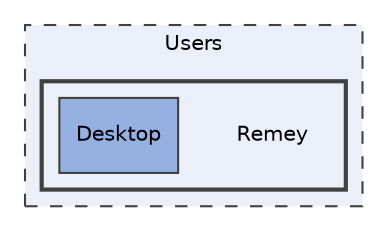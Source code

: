 digraph "C:/Users/Remey"
{
 // LATEX_PDF_SIZE
  edge [fontname="Helvetica",fontsize="10",labelfontname="Helvetica",labelfontsize="10"];
  node [fontname="Helvetica",fontsize="10",shape=record];
  compound=true
  subgraph clusterdir_d522931ffa1371640980b621734a4381 {
    graph [ bgcolor="#eaeff9", pencolor="grey25", style="filled,dashed,", label="Users", fontname="Helvetica", fontsize="10", URL="dir_d522931ffa1371640980b621734a4381.html"]
  subgraph clusterdir_ea6e0d72b97a8df4c76749cdc965cd10 {
    graph [ bgcolor="#eaeff9", pencolor="grey25", style="filled,bold,", label="", fontname="Helvetica", fontsize="10", URL="dir_ea6e0d72b97a8df4c76749cdc965cd10.html"]
    dir_ea6e0d72b97a8df4c76749cdc965cd10 [shape=plaintext, label="Remey"];
  dir_6ae880298bfc828a3e7c9e65fc5fa02f [shape=box, label="Desktop", style="filled,", fillcolor="#96b0e2", color="grey25", URL="dir_6ae880298bfc828a3e7c9e65fc5fa02f.html"];
  }
  }
}

